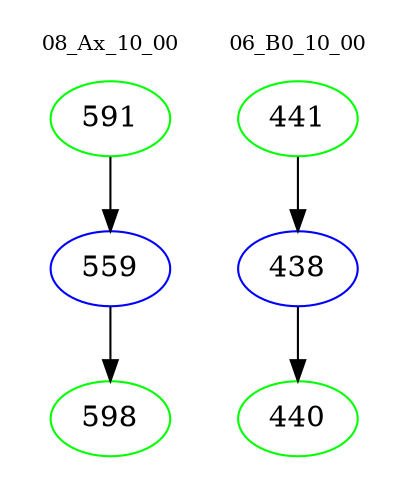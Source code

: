 digraph{
subgraph cluster_0 {
color = white
label = "08_Ax_10_00";
fontsize=10;
T0_591 [label="591", color="green"]
T0_591 -> T0_559 [color="black"]
T0_559 [label="559", color="blue"]
T0_559 -> T0_598 [color="black"]
T0_598 [label="598", color="green"]
}
subgraph cluster_1 {
color = white
label = "06_B0_10_00";
fontsize=10;
T1_441 [label="441", color="green"]
T1_441 -> T1_438 [color="black"]
T1_438 [label="438", color="blue"]
T1_438 -> T1_440 [color="black"]
T1_440 [label="440", color="green"]
}
}
